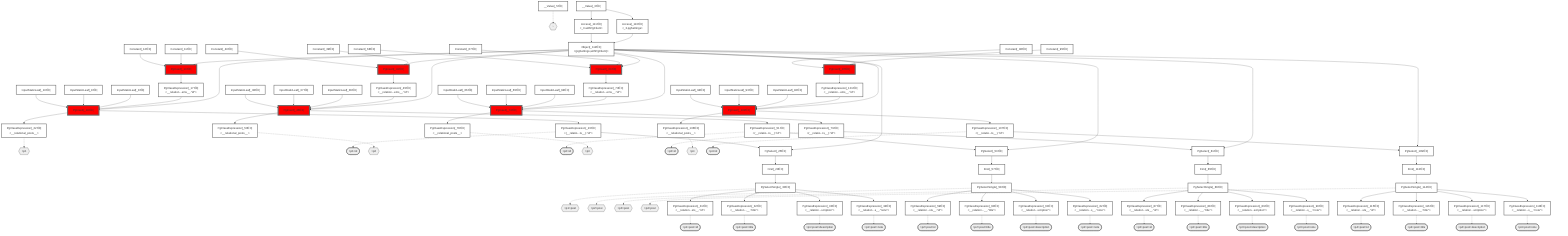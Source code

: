 graph TD
    classDef path fill:#eee,stroke:#000
    classDef plan fill:#fff,stroke-width:3px
    classDef itemplan fill:#fff,stroke-width:6px
    classDef sideeffectplan fill:#f00,stroke-width:6px

    %% subgraph fields
    P1{{"~"}}:::path
    P2{{">p1"}}:::path
    P3([">p1>id"]):::path
    %% P2 -.-> P3
    P4{{">p1>post"}}:::path
    P5([">p1>post>id"]):::path
    %% P4 -.-> P5
    P6([">p1>post>title"]):::path
    %% P4 -.-> P6
    P7([">p1>post>description"]):::path
    %% P4 -.-> P7
    P8([">p1>post>note"]):::path
    %% P4 -.-> P8
    %% P2 -.-> P4
    %% P1 -.-> P2
    P9{{">p2"}}:::path
    P10([">p2>id"]):::path
    %% P9 -.-> P10
    P11{{">p2>post"}}:::path
    P12([">p2>post>id"]):::path
    %% P11 -.-> P12
    P13([">p2>post>title"]):::path
    %% P11 -.-> P13
    P14([">p2>post>description"]):::path
    %% P11 -.-> P14
    P15([">p2>post>note"]):::path
    %% P11 -.-> P15
    %% P9 -.-> P11
    %% P1 -.-> P9
    P16{{">p3"}}:::path
    P17([">p3>id"]):::path
    %% P16 -.-> P17
    P18{{">p3>post"}}:::path
    P19([">p3>post>id"]):::path
    %% P18 -.-> P19
    P20([">p3>post>title"]):::path
    %% P18 -.-> P20
    P21([">p3>post>description"]):::path
    %% P18 -.-> P21
    P22([">p3>post>note"]):::path
    %% P18 -.-> P22
    %% P16 -.-> P18
    %% P1 -.-> P16
    P23{{">p4"}}:::path
    P24([">p4>id"]):::path
    %% P23 -.-> P24
    P25{{">p4>post"}}:::path
    P26([">p4>post>id"]):::path
    %% P25 -.-> P26
    P27([">p4>post>title"]):::path
    %% P25 -.-> P27
    P28([">p4>post>description"]):::path
    %% P25 -.-> P28
    P29([">p4>post>note"]):::path
    %% P25 -.-> P29
    %% P23 -.-> P25
    %% P1 -.-> P23
    %% end

    %% define plans
    __Value_3["__Value[_3∈0]<br /><context>"]:::plan
    __Value_5["__Value[_5∈0]<br /><rootValue>"]:::plan
    InputStaticLeaf_8["InputStaticLeaf[_8∈0]"]:::plan
    InputStaticLeaf_9["InputStaticLeaf[_9∈0]"]:::plan
    InputStaticLeaf_10["InputStaticLeaf[_10∈0]"]:::plan
    Constant_11["Constant[_11∈0]"]:::plan
    Constant_12["Constant[_12∈0]"]:::plan
    PgInsert_13["PgInsert[_13∈0]"]:::sideeffectplan
    PgClassExpression_17["PgClassExpression[_17∈0]<br /><__relation...ems__.#quot;id#quot;>"]:::plan
    PgInsert_18["PgInsert[_18∈0]"]:::sideeffectplan
    PgClassExpression_22["PgClassExpression[_22∈0]<br /><__relational_posts__>"]:::plan
    PgClassExpression_23["PgClassExpression[_23∈0]<br /><(__relatio...ts__).#quot;id#quot;>"]:::plan
    PgSelect_25["PgSelect[_25∈0]<br /><relational_posts>"]:::plan
    First_29["First[_29∈0]"]:::plan
    PgSelectSingle_30["PgSelectSingle[_30∈0]<br /><relational_posts>"]:::plan
    PgClassExpression_31["PgClassExpression[_31∈0]<br /><__relation...sts__.#quot;id#quot;>"]:::plan
    PgClassExpression_32["PgClassExpression[_32∈0]<br /><__relation...__.#quot;title#quot;>"]:::plan
    PgClassExpression_33["PgClassExpression[_33∈0]<br /><__relation...scription#quot;>"]:::plan
    PgClassExpression_34["PgClassExpression[_34∈0]<br /><__relation...s__.#quot;note#quot;>"]:::plan
    InputStaticLeaf_36["InputStaticLeaf[_36∈0]"]:::plan
    InputStaticLeaf_37["InputStaticLeaf[_37∈0]"]:::plan
    InputStaticLeaf_38["InputStaticLeaf[_38∈0]"]:::plan
    Constant_39["Constant[_39∈0]"]:::plan
    Constant_40["Constant[_40∈0]"]:::plan
    PgInsert_41["PgInsert[_41∈0]"]:::sideeffectplan
    PgClassExpression_45["PgClassExpression[_45∈0]<br /><__relation...ems__.#quot;id#quot;>"]:::plan
    PgInsert_46["PgInsert[_46∈0]"]:::sideeffectplan
    PgClassExpression_50["PgClassExpression[_50∈0]<br /><__relational_posts__>"]:::plan
    PgClassExpression_51["PgClassExpression[_51∈0]<br /><(__relatio...ts__).#quot;id#quot;>"]:::plan
    PgSelect_53["PgSelect[_53∈0]<br /><relational_posts>"]:::plan
    First_57["First[_57∈0]"]:::plan
    PgSelectSingle_58["PgSelectSingle[_58∈0]<br /><relational_posts>"]:::plan
    PgClassExpression_59["PgClassExpression[_59∈0]<br /><__relation...sts__.#quot;id#quot;>"]:::plan
    PgClassExpression_60["PgClassExpression[_60∈0]<br /><__relation...__.#quot;title#quot;>"]:::plan
    PgClassExpression_61["PgClassExpression[_61∈0]<br /><__relation...scription#quot;>"]:::plan
    PgClassExpression_62["PgClassExpression[_62∈0]<br /><__relation...s__.#quot;note#quot;>"]:::plan
    InputStaticLeaf_64["InputStaticLeaf[_64∈0]"]:::plan
    InputStaticLeaf_65["InputStaticLeaf[_65∈0]"]:::plan
    InputStaticLeaf_66["InputStaticLeaf[_66∈0]"]:::plan
    Constant_67["Constant[_67∈0]"]:::plan
    Constant_68["Constant[_68∈0]"]:::plan
    PgInsert_69["PgInsert[_69∈0]"]:::sideeffectplan
    PgClassExpression_73["PgClassExpression[_73∈0]<br /><__relation...ems__.#quot;id#quot;>"]:::plan
    PgInsert_74["PgInsert[_74∈0]"]:::sideeffectplan
    PgClassExpression_78["PgClassExpression[_78∈0]<br /><__relational_posts__>"]:::plan
    PgClassExpression_79["PgClassExpression[_79∈0]<br /><(__relatio...ts__).#quot;id#quot;>"]:::plan
    PgSelect_81["PgSelect[_81∈0]<br /><relational_posts>"]:::plan
    First_85["First[_85∈0]"]:::plan
    PgSelectSingle_86["PgSelectSingle[_86∈0]<br /><relational_posts>"]:::plan
    PgClassExpression_87["PgClassExpression[_87∈0]<br /><__relation...sts__.#quot;id#quot;>"]:::plan
    PgClassExpression_88["PgClassExpression[_88∈0]<br /><__relation...__.#quot;title#quot;>"]:::plan
    PgClassExpression_89["PgClassExpression[_89∈0]<br /><__relation...scription#quot;>"]:::plan
    PgClassExpression_90["PgClassExpression[_90∈0]<br /><__relation...s__.#quot;note#quot;>"]:::plan
    InputStaticLeaf_92["InputStaticLeaf[_92∈0]"]:::plan
    InputStaticLeaf_93["InputStaticLeaf[_93∈0]"]:::plan
    InputStaticLeaf_94["InputStaticLeaf[_94∈0]"]:::plan
    Constant_95["Constant[_95∈0]"]:::plan
    Constant_96["Constant[_96∈0]"]:::plan
    PgInsert_97["PgInsert[_97∈0]"]:::sideeffectplan
    PgClassExpression_101["PgClassExpression[_101∈0]<br /><__relation...ems__.#quot;id#quot;>"]:::plan
    PgInsert_102["PgInsert[_102∈0]"]:::sideeffectplan
    PgClassExpression_106["PgClassExpression[_106∈0]<br /><__relational_posts__>"]:::plan
    PgClassExpression_107["PgClassExpression[_107∈0]<br /><(__relatio...ts__).#quot;id#quot;>"]:::plan
    PgSelect_109["PgSelect[_109∈0]<br /><relational_posts>"]:::plan
    Access_110["Access[_110∈0]<br /><_3.pgSettings>"]:::plan
    Access_111["Access[_111∈0]<br /><_3.withPgClient>"]:::plan
    Object_112["Object[_112∈0]<br /><{pgSettings,withPgClient}>"]:::plan
    First_113["First[_113∈0]"]:::plan
    PgSelectSingle_114["PgSelectSingle[_114∈0]<br /><relational_posts>"]:::plan
    PgClassExpression_115["PgClassExpression[_115∈0]<br /><__relation...sts__.#quot;id#quot;>"]:::plan
    PgClassExpression_116["PgClassExpression[_116∈0]<br /><__relation...__.#quot;title#quot;>"]:::plan
    PgClassExpression_117["PgClassExpression[_117∈0]<br /><__relation...scription#quot;>"]:::plan
    PgClassExpression_118["PgClassExpression[_118∈0]<br /><__relation...s__.#quot;note#quot;>"]:::plan

    %% plan dependencies
    Object_112 --> PgInsert_13
    Constant_11 --> PgInsert_13
    Constant_12 --> PgInsert_13
    PgInsert_13 --> PgClassExpression_17
    Object_112 --> PgInsert_18
    PgClassExpression_17 --> PgInsert_18
    InputStaticLeaf_8 --> PgInsert_18
    InputStaticLeaf_9 --> PgInsert_18
    InputStaticLeaf_10 --> PgInsert_18
    PgInsert_18 --> PgClassExpression_22
    PgInsert_18 --> PgClassExpression_23
    Object_112 --> PgSelect_25
    PgClassExpression_23 --> PgSelect_25
    PgSelect_25 --> First_29
    First_29 --> PgSelectSingle_30
    PgSelectSingle_30 --> PgClassExpression_31
    PgSelectSingle_30 --> PgClassExpression_32
    PgSelectSingle_30 --> PgClassExpression_33
    PgSelectSingle_30 --> PgClassExpression_34
    Object_112 --> PgInsert_41
    Constant_39 --> PgInsert_41
    Constant_40 --> PgInsert_41
    PgInsert_41 --> PgClassExpression_45
    Object_112 --> PgInsert_46
    PgClassExpression_45 --> PgInsert_46
    InputStaticLeaf_36 --> PgInsert_46
    InputStaticLeaf_37 --> PgInsert_46
    InputStaticLeaf_38 --> PgInsert_46
    PgInsert_46 --> PgClassExpression_50
    PgInsert_46 --> PgClassExpression_51
    Object_112 --> PgSelect_53
    PgClassExpression_51 --> PgSelect_53
    PgSelect_53 --> First_57
    First_57 --> PgSelectSingle_58
    PgSelectSingle_58 --> PgClassExpression_59
    PgSelectSingle_58 --> PgClassExpression_60
    PgSelectSingle_58 --> PgClassExpression_61
    PgSelectSingle_58 --> PgClassExpression_62
    Object_112 --> PgInsert_69
    Constant_67 --> PgInsert_69
    Constant_68 --> PgInsert_69
    PgInsert_69 --> PgClassExpression_73
    Object_112 --> PgInsert_74
    PgClassExpression_73 --> PgInsert_74
    InputStaticLeaf_64 --> PgInsert_74
    InputStaticLeaf_65 --> PgInsert_74
    InputStaticLeaf_66 --> PgInsert_74
    PgInsert_74 --> PgClassExpression_78
    PgInsert_74 --> PgClassExpression_79
    Object_112 --> PgSelect_81
    PgClassExpression_79 --> PgSelect_81
    PgSelect_81 --> First_85
    First_85 --> PgSelectSingle_86
    PgSelectSingle_86 --> PgClassExpression_87
    PgSelectSingle_86 --> PgClassExpression_88
    PgSelectSingle_86 --> PgClassExpression_89
    PgSelectSingle_86 --> PgClassExpression_90
    Object_112 --> PgInsert_97
    Constant_95 --> PgInsert_97
    Constant_96 --> PgInsert_97
    PgInsert_97 --> PgClassExpression_101
    Object_112 --> PgInsert_102
    PgClassExpression_101 --> PgInsert_102
    InputStaticLeaf_92 --> PgInsert_102
    InputStaticLeaf_93 --> PgInsert_102
    InputStaticLeaf_94 --> PgInsert_102
    PgInsert_102 --> PgClassExpression_106
    PgInsert_102 --> PgClassExpression_107
    Object_112 --> PgSelect_109
    PgClassExpression_107 --> PgSelect_109
    __Value_3 --> Access_110
    __Value_3 --> Access_111
    Access_110 --> Object_112
    Access_111 --> Object_112
    PgSelect_109 --> First_113
    First_113 --> PgSelectSingle_114
    PgSelectSingle_114 --> PgClassExpression_115
    PgSelectSingle_114 --> PgClassExpression_116
    PgSelectSingle_114 --> PgClassExpression_117
    PgSelectSingle_114 --> PgClassExpression_118

    %% plan-to-path relationships
    __Value_5 -.-> P1
    PgClassExpression_22 -.-> P2
    PgClassExpression_23 -.-> P3
    PgSelectSingle_30 -.-> P4
    PgClassExpression_31 -.-> P5
    PgClassExpression_32 -.-> P6
    PgClassExpression_33 -.-> P7
    PgClassExpression_34 -.-> P8
    PgClassExpression_50 -.-> P9
    PgClassExpression_51 -.-> P10
    PgSelectSingle_58 -.-> P11
    PgClassExpression_59 -.-> P12
    PgClassExpression_60 -.-> P13
    PgClassExpression_61 -.-> P14
    PgClassExpression_62 -.-> P15
    PgClassExpression_78 -.-> P16
    PgClassExpression_79 -.-> P17
    PgSelectSingle_86 -.-> P18
    PgClassExpression_87 -.-> P19
    PgClassExpression_88 -.-> P20
    PgClassExpression_89 -.-> P21
    PgClassExpression_90 -.-> P22
    PgClassExpression_106 -.-> P23
    PgClassExpression_107 -.-> P24
    PgSelectSingle_114 -.-> P25
    PgClassExpression_115 -.-> P26
    PgClassExpression_116 -.-> P27
    PgClassExpression_117 -.-> P28
    PgClassExpression_118 -.-> P29

    %% allocate buckets
    classDef bucket0 stroke:#696969
    class __Value_3,__Value_5,InputStaticLeaf_8,InputStaticLeaf_9,InputStaticLeaf_10,Constant_11,Constant_12,PgInsert_13,PgClassExpression_17,PgInsert_18,PgClassExpression_22,PgClassExpression_23,PgSelect_25,First_29,PgSelectSingle_30,PgClassExpression_31,PgClassExpression_32,PgClassExpression_33,PgClassExpression_34,InputStaticLeaf_36,InputStaticLeaf_37,InputStaticLeaf_38,Constant_39,Constant_40,PgInsert_41,PgClassExpression_45,PgInsert_46,PgClassExpression_50,PgClassExpression_51,PgSelect_53,First_57,PgSelectSingle_58,PgClassExpression_59,PgClassExpression_60,PgClassExpression_61,PgClassExpression_62,InputStaticLeaf_64,InputStaticLeaf_65,InputStaticLeaf_66,Constant_67,Constant_68,PgInsert_69,PgClassExpression_73,PgInsert_74,PgClassExpression_78,PgClassExpression_79,PgSelect_81,First_85,PgSelectSingle_86,PgClassExpression_87,PgClassExpression_88,PgClassExpression_89,PgClassExpression_90,InputStaticLeaf_92,InputStaticLeaf_93,InputStaticLeaf_94,Constant_95,Constant_96,PgInsert_97,PgClassExpression_101,PgInsert_102,PgClassExpression_106,PgClassExpression_107,PgSelect_109,Access_110,Access_111,Object_112,First_113,PgSelectSingle_114,PgClassExpression_115,PgClassExpression_116,PgClassExpression_117,PgClassExpression_118 bucket0